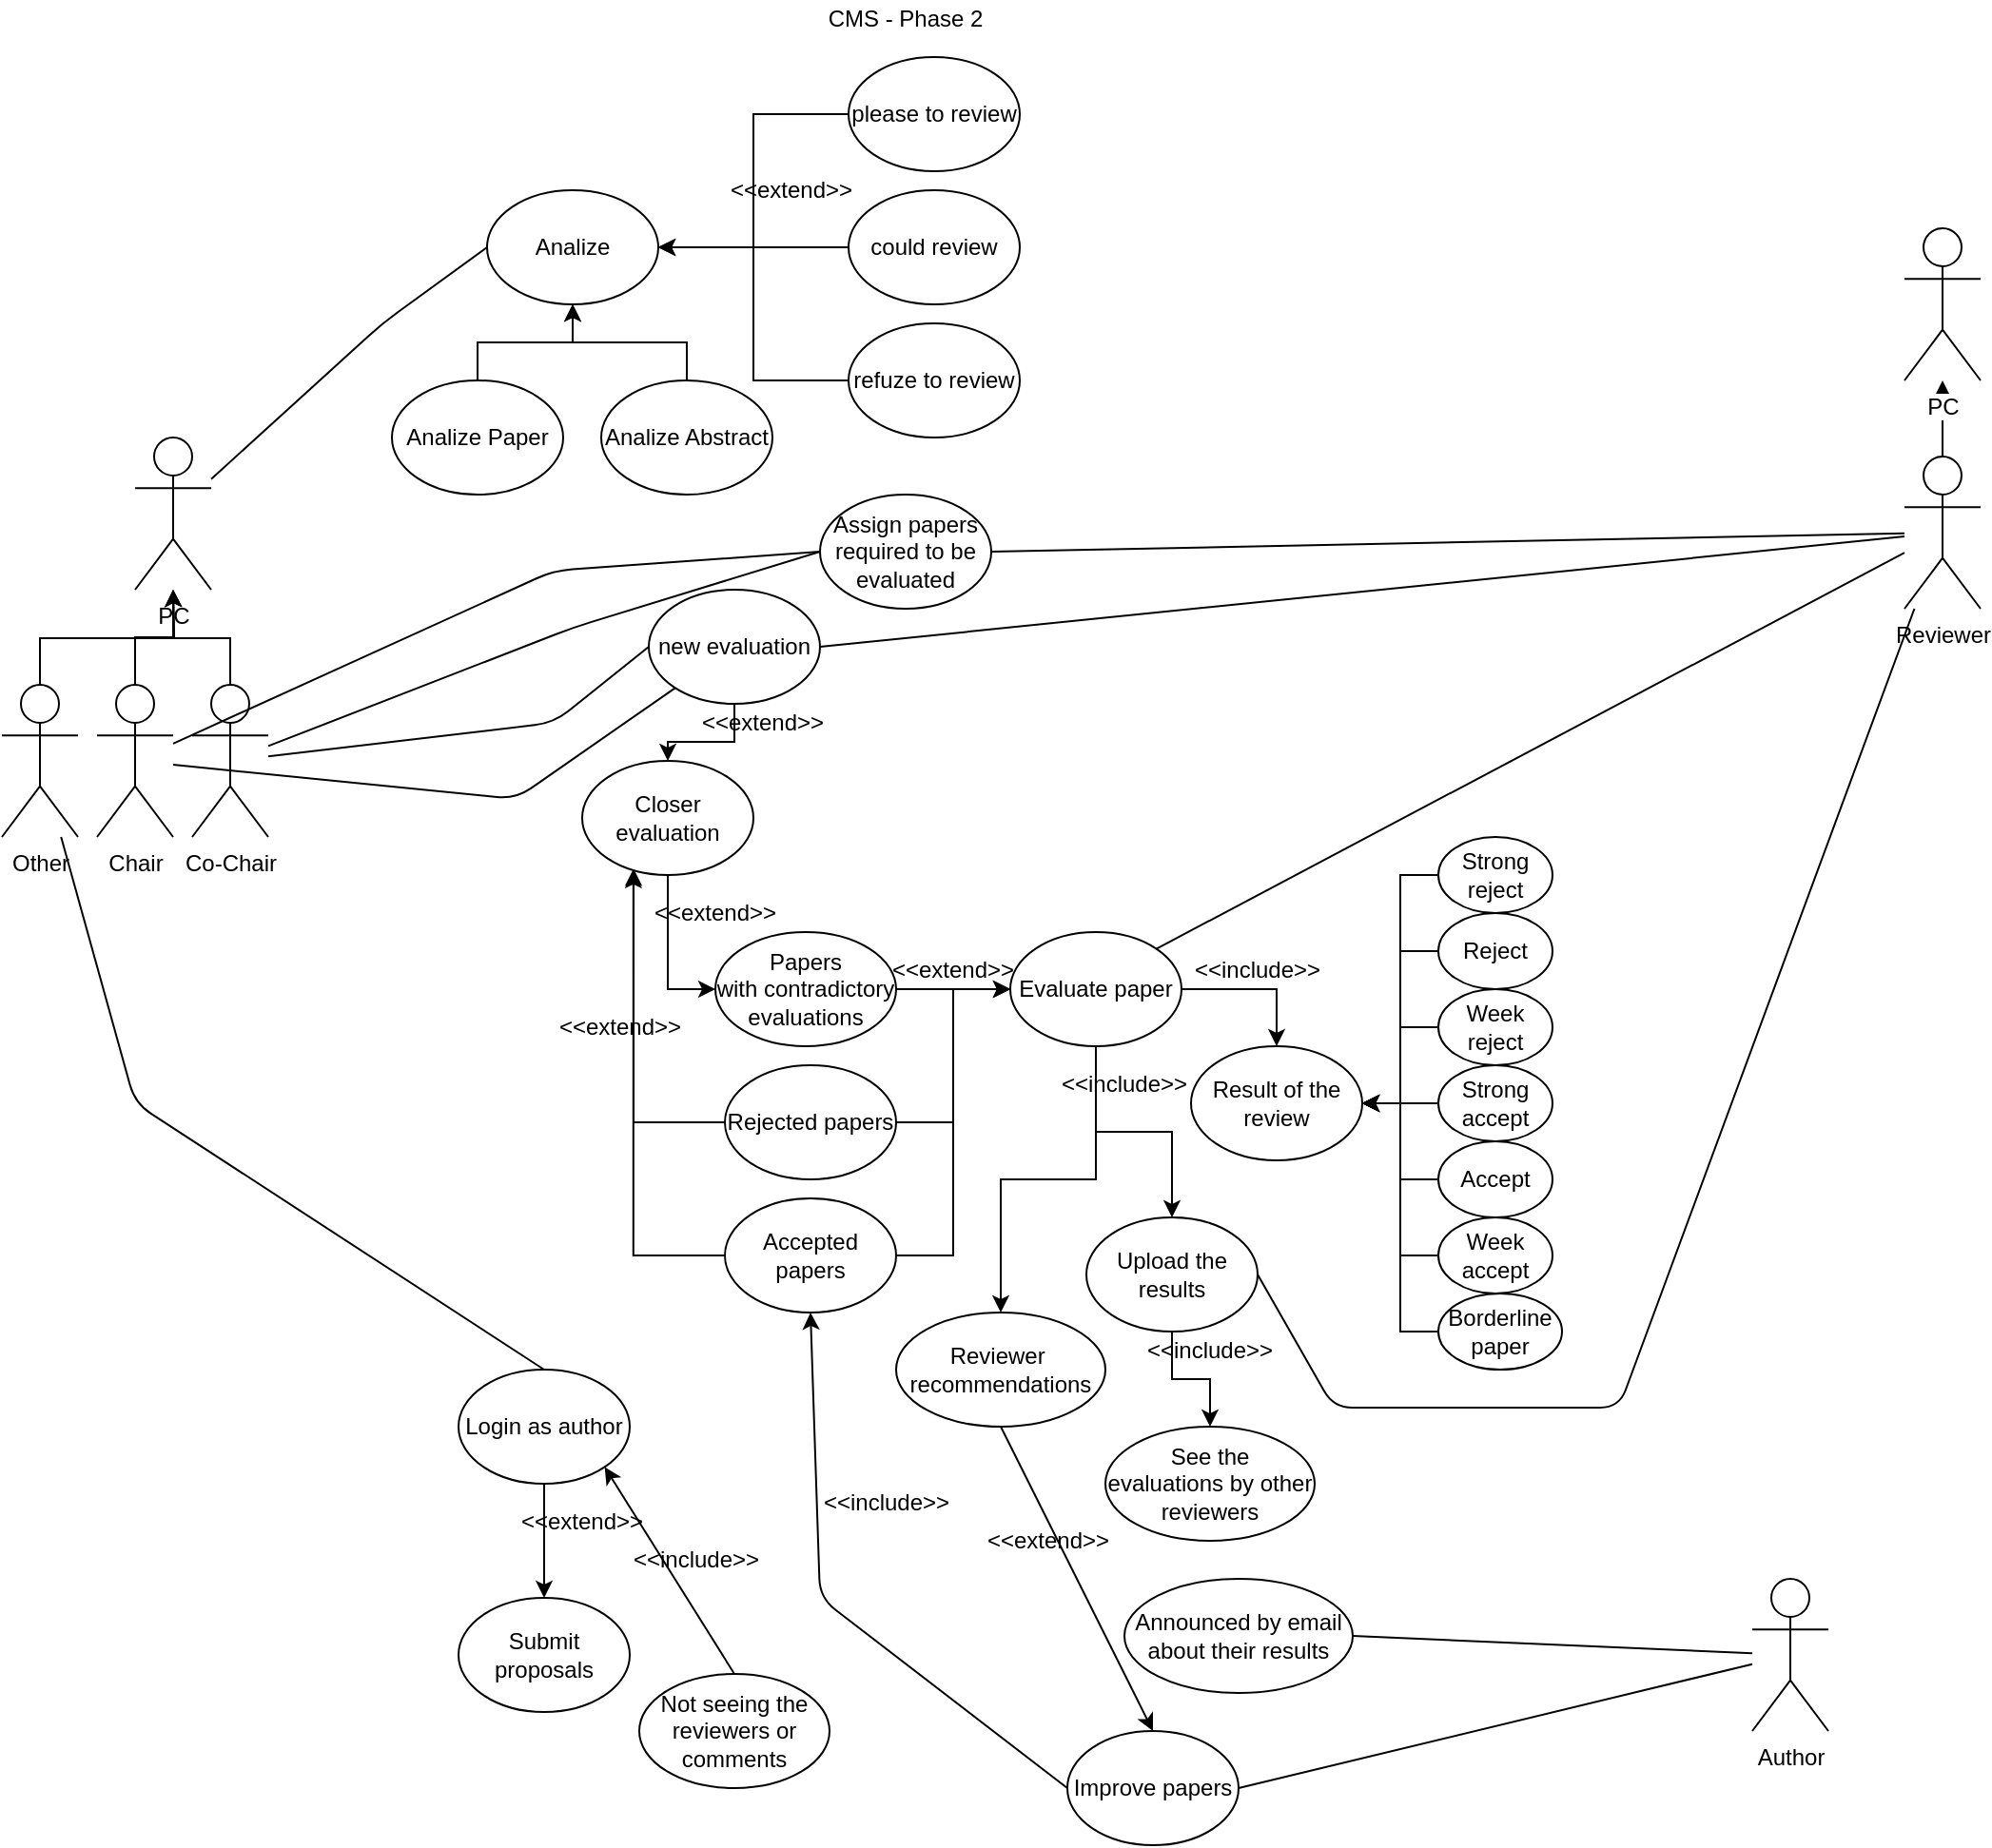 <mxfile version="12.8.8" type="device"><diagram id="Hoi7JizmZfgv8BB7HJSq" name="Page-1"><mxGraphModel dx="3406" dy="1136" grid="1" gridSize="10" guides="1" tooltips="1" connect="1" arrows="1" fold="1" page="1" pageScale="1" pageWidth="850" pageHeight="1100" math="0" shadow="0"><root><mxCell id="0"/><mxCell id="1" parent="0"/><mxCell id="xljGlpFx93qqYMtUzsSL-6" value="PC" style="shape=umlActor;verticalLabelPosition=bottom;labelBackgroundColor=#ffffff;verticalAlign=top;html=1;outlineConnect=0;" vertex="1" parent="1"><mxGeometry y="270" width="40" height="80" as="geometry"/></mxCell><mxCell id="xljGlpFx93qqYMtUzsSL-8" value="CMS - Phase 2" style="text;html=1;strokeColor=none;fillColor=none;align=center;verticalAlign=middle;whiteSpace=wrap;rounded=0;" vertex="1" parent="1"><mxGeometry x="350" y="40" width="110" height="20" as="geometry"/></mxCell><mxCell id="xljGlpFx93qqYMtUzsSL-9" value="Analize" style="ellipse;whiteSpace=wrap;html=1;" vertex="1" parent="1"><mxGeometry x="185" y="140" width="90" height="60" as="geometry"/></mxCell><mxCell id="xljGlpFx93qqYMtUzsSL-13" style="edgeStyle=orthogonalEdgeStyle;rounded=0;orthogonalLoop=1;jettySize=auto;html=1;exitX=0.5;exitY=0;exitDx=0;exitDy=0;entryX=0.5;entryY=1;entryDx=0;entryDy=0;" edge="1" parent="1" source="xljGlpFx93qqYMtUzsSL-10" target="xljGlpFx93qqYMtUzsSL-9"><mxGeometry relative="1" as="geometry"><mxPoint x="235" y="210" as="targetPoint"/></mxGeometry></mxCell><mxCell id="xljGlpFx93qqYMtUzsSL-10" value="Analize Abstract" style="ellipse;whiteSpace=wrap;html=1;" vertex="1" parent="1"><mxGeometry x="245" y="240" width="90" height="60" as="geometry"/></mxCell><mxCell id="xljGlpFx93qqYMtUzsSL-12" style="edgeStyle=orthogonalEdgeStyle;rounded=0;orthogonalLoop=1;jettySize=auto;html=1;exitX=0.5;exitY=0;exitDx=0;exitDy=0;" edge="1" parent="1" source="xljGlpFx93qqYMtUzsSL-11" target="xljGlpFx93qqYMtUzsSL-9"><mxGeometry relative="1" as="geometry"/></mxCell><mxCell id="xljGlpFx93qqYMtUzsSL-11" value="Analize Paper" style="ellipse;whiteSpace=wrap;html=1;" vertex="1" parent="1"><mxGeometry x="135" y="240" width="90" height="60" as="geometry"/></mxCell><mxCell id="xljGlpFx93qqYMtUzsSL-17" value="" style="endArrow=none;html=1;entryX=0;entryY=0.5;entryDx=0;entryDy=0;" edge="1" parent="1" source="xljGlpFx93qqYMtUzsSL-6" target="xljGlpFx93qqYMtUzsSL-9"><mxGeometry width="50" height="50" relative="1" as="geometry"><mxPoint x="160" y="297" as="sourcePoint"/><mxPoint x="220" y="280" as="targetPoint"/><Array as="points"><mxPoint x="130" y="210"/></Array></mxGeometry></mxCell><mxCell id="xljGlpFx93qqYMtUzsSL-99" style="edgeStyle=orthogonalEdgeStyle;rounded=0;orthogonalLoop=1;jettySize=auto;html=1;exitX=0;exitY=0.5;exitDx=0;exitDy=0;entryX=1;entryY=0.5;entryDx=0;entryDy=0;" edge="1" parent="1" source="xljGlpFx93qqYMtUzsSL-19" target="xljGlpFx93qqYMtUzsSL-9"><mxGeometry relative="1" as="geometry"/></mxCell><mxCell id="xljGlpFx93qqYMtUzsSL-19" value="please to review" style="ellipse;whiteSpace=wrap;html=1;" vertex="1" parent="1"><mxGeometry x="375" y="70" width="90" height="60" as="geometry"/></mxCell><mxCell id="xljGlpFx93qqYMtUzsSL-100" style="edgeStyle=orthogonalEdgeStyle;rounded=0;orthogonalLoop=1;jettySize=auto;html=1;exitX=0;exitY=0.5;exitDx=0;exitDy=0;entryX=1;entryY=0.5;entryDx=0;entryDy=0;" edge="1" parent="1" source="xljGlpFx93qqYMtUzsSL-20" target="xljGlpFx93qqYMtUzsSL-9"><mxGeometry relative="1" as="geometry"/></mxCell><mxCell id="xljGlpFx93qqYMtUzsSL-20" value="could review" style="ellipse;whiteSpace=wrap;html=1;" vertex="1" parent="1"><mxGeometry x="375" y="140" width="90" height="60" as="geometry"/></mxCell><mxCell id="xljGlpFx93qqYMtUzsSL-101" style="edgeStyle=orthogonalEdgeStyle;rounded=0;orthogonalLoop=1;jettySize=auto;html=1;exitX=0;exitY=0.5;exitDx=0;exitDy=0;" edge="1" parent="1" source="xljGlpFx93qqYMtUzsSL-21"><mxGeometry relative="1" as="geometry"><mxPoint x="275" y="170" as="targetPoint"/><Array as="points"><mxPoint x="325" y="240"/><mxPoint x="325" y="170"/></Array></mxGeometry></mxCell><mxCell id="xljGlpFx93qqYMtUzsSL-21" value="refuze to review" style="ellipse;whiteSpace=wrap;html=1;" vertex="1" parent="1"><mxGeometry x="375" y="210" width="90" height="60" as="geometry"/></mxCell><mxCell id="xljGlpFx93qqYMtUzsSL-33" value="&amp;lt;&amp;lt;extend&amp;gt;&amp;gt;" style="text;html=1;strokeColor=none;fillColor=none;align=center;verticalAlign=middle;whiteSpace=wrap;rounded=0;" vertex="1" parent="1"><mxGeometry x="325" y="130" width="40" height="20" as="geometry"/></mxCell><mxCell id="xljGlpFx93qqYMtUzsSL-39" style="edgeStyle=orthogonalEdgeStyle;rounded=0;orthogonalLoop=1;jettySize=auto;html=1;exitX=0.5;exitY=0;exitDx=0;exitDy=0;exitPerimeter=0;" edge="1" parent="1" source="xljGlpFx93qqYMtUzsSL-35"><mxGeometry relative="1" as="geometry"><mxPoint x="20" y="350" as="targetPoint"/></mxGeometry></mxCell><mxCell id="xljGlpFx93qqYMtUzsSL-35" value="Co-Chair" style="shape=umlActor;verticalLabelPosition=bottom;labelBackgroundColor=#ffffff;verticalAlign=top;html=1;outlineConnect=0;" vertex="1" parent="1"><mxGeometry x="30" y="400" width="40" height="80" as="geometry"/></mxCell><mxCell id="xljGlpFx93qqYMtUzsSL-38" style="edgeStyle=orthogonalEdgeStyle;rounded=0;orthogonalLoop=1;jettySize=auto;html=1;exitX=0.5;exitY=0;exitDx=0;exitDy=0;exitPerimeter=0;" edge="1" parent="1" source="xljGlpFx93qqYMtUzsSL-36" target="xljGlpFx93qqYMtUzsSL-6"><mxGeometry relative="1" as="geometry"/></mxCell><mxCell id="xljGlpFx93qqYMtUzsSL-36" value="Chair" style="shape=umlActor;verticalLabelPosition=bottom;labelBackgroundColor=#ffffff;verticalAlign=top;html=1;outlineConnect=0;" vertex="1" parent="1"><mxGeometry x="-20" y="400" width="40" height="80" as="geometry"/></mxCell><mxCell id="xljGlpFx93qqYMtUzsSL-41" value="Assign papers required to be evaluated" style="ellipse;whiteSpace=wrap;html=1;" vertex="1" parent="1"><mxGeometry x="360" y="300" width="90" height="60" as="geometry"/></mxCell><mxCell id="xljGlpFx93qqYMtUzsSL-45" value="" style="endArrow=none;html=1;exitX=0;exitY=0.5;exitDx=0;exitDy=0;" edge="1" parent="1" source="xljGlpFx93qqYMtUzsSL-41" target="xljGlpFx93qqYMtUzsSL-35"><mxGeometry width="50" height="50" relative="1" as="geometry"><mxPoint x="310" y="460" as="sourcePoint"/><mxPoint x="180" y="350" as="targetPoint"/><Array as="points"><mxPoint x="230" y="370"/></Array></mxGeometry></mxCell><mxCell id="xljGlpFx93qqYMtUzsSL-213" style="edgeStyle=orthogonalEdgeStyle;rounded=0;orthogonalLoop=1;jettySize=auto;html=1;exitX=0.5;exitY=0;exitDx=0;exitDy=0;exitPerimeter=0;" edge="1" parent="1" source="xljGlpFx93qqYMtUzsSL-46" target="xljGlpFx93qqYMtUzsSL-212"><mxGeometry relative="1" as="geometry"/></mxCell><mxCell id="xljGlpFx93qqYMtUzsSL-46" value="Reviewer" style="shape=umlActor;verticalLabelPosition=bottom;labelBackgroundColor=#ffffff;verticalAlign=top;html=1;outlineConnect=0;" vertex="1" parent="1"><mxGeometry x="930" y="280" width="40" height="80" as="geometry"/></mxCell><mxCell id="xljGlpFx93qqYMtUzsSL-50" value="" style="endArrow=none;html=1;exitX=1;exitY=0.5;exitDx=0;exitDy=0;" edge="1" parent="1" source="xljGlpFx93qqYMtUzsSL-41" target="xljGlpFx93qqYMtUzsSL-46"><mxGeometry width="50" height="50" relative="1" as="geometry"><mxPoint x="400" y="420" as="sourcePoint"/><mxPoint x="710" y="330" as="targetPoint"/></mxGeometry></mxCell><mxCell id="xljGlpFx93qqYMtUzsSL-55" style="edgeStyle=orthogonalEdgeStyle;rounded=0;orthogonalLoop=1;jettySize=auto;html=1;entryX=0.5;entryY=0;entryDx=0;entryDy=0;exitX=1;exitY=0.5;exitDx=0;exitDy=0;" edge="1" parent="1" source="xljGlpFx93qqYMtUzsSL-51" target="xljGlpFx93qqYMtUzsSL-64"><mxGeometry relative="1" as="geometry"><mxPoint x="560" y="550" as="sourcePoint"/><mxPoint x="420" y="690" as="targetPoint"/></mxGeometry></mxCell><mxCell id="xljGlpFx93qqYMtUzsSL-170" style="edgeStyle=orthogonalEdgeStyle;rounded=0;orthogonalLoop=1;jettySize=auto;html=1;exitX=0.5;exitY=1;exitDx=0;exitDy=0;entryX=0.5;entryY=0;entryDx=0;entryDy=0;" edge="1" parent="1" source="xljGlpFx93qqYMtUzsSL-51" target="xljGlpFx93qqYMtUzsSL-165"><mxGeometry relative="1" as="geometry"/></mxCell><mxCell id="xljGlpFx93qqYMtUzsSL-173" style="edgeStyle=orthogonalEdgeStyle;rounded=0;orthogonalLoop=1;jettySize=auto;html=1;exitX=0.5;exitY=1;exitDx=0;exitDy=0;entryX=0.5;entryY=0;entryDx=0;entryDy=0;" edge="1" parent="1" source="xljGlpFx93qqYMtUzsSL-51" target="xljGlpFx93qqYMtUzsSL-171"><mxGeometry relative="1" as="geometry"/></mxCell><mxCell id="xljGlpFx93qqYMtUzsSL-51" value="Evaluate paper" style="ellipse;whiteSpace=wrap;html=1;" vertex="1" parent="1"><mxGeometry x="460" y="530" width="90" height="60" as="geometry"/></mxCell><mxCell id="xljGlpFx93qqYMtUzsSL-52" value="" style="endArrow=none;html=1;exitX=1;exitY=0;exitDx=0;exitDy=0;" edge="1" parent="1" source="xljGlpFx93qqYMtUzsSL-51" target="xljGlpFx93qqYMtUzsSL-46"><mxGeometry width="50" height="50" relative="1" as="geometry"><mxPoint x="548" y="490" as="sourcePoint"/><mxPoint x="710" y="330" as="targetPoint"/></mxGeometry></mxCell><mxCell id="xljGlpFx93qqYMtUzsSL-129" style="edgeStyle=orthogonalEdgeStyle;rounded=0;orthogonalLoop=1;jettySize=auto;html=1;exitX=0;exitY=0.5;exitDx=0;exitDy=0;" edge="1" parent="1" source="xljGlpFx93qqYMtUzsSL-56" target="xljGlpFx93qqYMtUzsSL-64"><mxGeometry relative="1" as="geometry"/></mxCell><mxCell id="xljGlpFx93qqYMtUzsSL-56" value="Accept" style="ellipse;whiteSpace=wrap;html=1;" vertex="1" parent="1"><mxGeometry x="685" y="640" width="60" height="40" as="geometry"/></mxCell><mxCell id="xljGlpFx93qqYMtUzsSL-128" style="edgeStyle=orthogonalEdgeStyle;rounded=0;orthogonalLoop=1;jettySize=auto;html=1;exitX=0;exitY=0.5;exitDx=0;exitDy=0;entryX=1;entryY=0.5;entryDx=0;entryDy=0;" edge="1" parent="1" source="xljGlpFx93qqYMtUzsSL-57" target="xljGlpFx93qqYMtUzsSL-64"><mxGeometry relative="1" as="geometry"/></mxCell><mxCell id="xljGlpFx93qqYMtUzsSL-57" value="Strong accept" style="ellipse;whiteSpace=wrap;html=1;" vertex="1" parent="1"><mxGeometry x="685" y="600" width="60" height="40" as="geometry"/></mxCell><mxCell id="xljGlpFx93qqYMtUzsSL-126" style="edgeStyle=orthogonalEdgeStyle;rounded=0;orthogonalLoop=1;jettySize=auto;html=1;exitX=0;exitY=0.5;exitDx=0;exitDy=0;entryX=1;entryY=0.5;entryDx=0;entryDy=0;" edge="1" parent="1" source="xljGlpFx93qqYMtUzsSL-58" target="xljGlpFx93qqYMtUzsSL-64"><mxGeometry relative="1" as="geometry"/></mxCell><mxCell id="xljGlpFx93qqYMtUzsSL-58" value="Week reject" style="ellipse;whiteSpace=wrap;html=1;" vertex="1" parent="1"><mxGeometry x="685" y="560" width="60" height="40" as="geometry"/></mxCell><mxCell id="xljGlpFx93qqYMtUzsSL-130" style="edgeStyle=orthogonalEdgeStyle;rounded=0;orthogonalLoop=1;jettySize=auto;html=1;exitX=0;exitY=0.5;exitDx=0;exitDy=0;entryX=1;entryY=0.5;entryDx=0;entryDy=0;" edge="1" parent="1" source="xljGlpFx93qqYMtUzsSL-59" target="xljGlpFx93qqYMtUzsSL-64"><mxGeometry relative="1" as="geometry"/></mxCell><mxCell id="xljGlpFx93qqYMtUzsSL-59" value="Week accept" style="ellipse;whiteSpace=wrap;html=1;" vertex="1" parent="1"><mxGeometry x="685" y="680" width="60" height="40" as="geometry"/></mxCell><mxCell id="xljGlpFx93qqYMtUzsSL-123" style="edgeStyle=orthogonalEdgeStyle;rounded=0;orthogonalLoop=1;jettySize=auto;html=1;exitX=0;exitY=0.5;exitDx=0;exitDy=0;entryX=1;entryY=0.5;entryDx=0;entryDy=0;" edge="1" parent="1" source="xljGlpFx93qqYMtUzsSL-60" target="xljGlpFx93qqYMtUzsSL-64"><mxGeometry relative="1" as="geometry"/></mxCell><mxCell id="xljGlpFx93qqYMtUzsSL-60" value="Reject" style="ellipse;whiteSpace=wrap;html=1;" vertex="1" parent="1"><mxGeometry x="685" y="520" width="60" height="40" as="geometry"/></mxCell><mxCell id="xljGlpFx93qqYMtUzsSL-122" style="edgeStyle=orthogonalEdgeStyle;rounded=0;orthogonalLoop=1;jettySize=auto;html=1;exitX=0;exitY=0.5;exitDx=0;exitDy=0;entryX=1;entryY=0.5;entryDx=0;entryDy=0;" edge="1" parent="1" source="xljGlpFx93qqYMtUzsSL-61" target="xljGlpFx93qqYMtUzsSL-64"><mxGeometry relative="1" as="geometry"/></mxCell><mxCell id="xljGlpFx93qqYMtUzsSL-61" value="Strong reject" style="ellipse;whiteSpace=wrap;html=1;" vertex="1" parent="1"><mxGeometry x="685" y="480" width="60" height="40" as="geometry"/></mxCell><mxCell id="xljGlpFx93qqYMtUzsSL-64" value="Result of the review" style="ellipse;whiteSpace=wrap;html=1;" vertex="1" parent="1"><mxGeometry x="555" y="590" width="90" height="60" as="geometry"/></mxCell><mxCell id="xljGlpFx93qqYMtUzsSL-132" style="edgeStyle=orthogonalEdgeStyle;rounded=0;orthogonalLoop=1;jettySize=auto;html=1;exitX=0;exitY=0.5;exitDx=0;exitDy=0;entryX=1;entryY=0.5;entryDx=0;entryDy=0;" edge="1" parent="1" source="xljGlpFx93qqYMtUzsSL-65" target="xljGlpFx93qqYMtUzsSL-64"><mxGeometry relative="1" as="geometry"/></mxCell><mxCell id="xljGlpFx93qqYMtUzsSL-65" value="Borderline paper" style="ellipse;whiteSpace=wrap;html=1;" vertex="1" parent="1"><mxGeometry x="685" y="720" width="65" height="40" as="geometry"/></mxCell><mxCell id="xljGlpFx93qqYMtUzsSL-73" value="&amp;lt;&amp;lt;include&amp;gt;&amp;gt;" style="text;html=1;strokeColor=none;fillColor=none;align=center;verticalAlign=middle;whiteSpace=wrap;rounded=0;" vertex="1" parent="1"><mxGeometry x="570" y="540" width="40" height="20" as="geometry"/></mxCell><mxCell id="xljGlpFx93qqYMtUzsSL-135" style="edgeStyle=orthogonalEdgeStyle;rounded=0;orthogonalLoop=1;jettySize=auto;html=1;exitX=1;exitY=0.5;exitDx=0;exitDy=0;entryX=0;entryY=0.5;entryDx=0;entryDy=0;" edge="1" parent="1" source="xljGlpFx93qqYMtUzsSL-86" target="xljGlpFx93qqYMtUzsSL-51"><mxGeometry relative="1" as="geometry"><mxPoint x="440" y="600" as="targetPoint"/><Array as="points"><mxPoint x="430" y="630"/><mxPoint x="430" y="560"/></Array></mxGeometry></mxCell><mxCell id="xljGlpFx93qqYMtUzsSL-154" style="edgeStyle=orthogonalEdgeStyle;rounded=0;orthogonalLoop=1;jettySize=auto;html=1;exitX=0;exitY=0.5;exitDx=0;exitDy=0;entryX=0.3;entryY=0.943;entryDx=0;entryDy=0;entryPerimeter=0;" edge="1" parent="1" source="xljGlpFx93qqYMtUzsSL-86" target="xljGlpFx93qqYMtUzsSL-102"><mxGeometry relative="1" as="geometry"/></mxCell><mxCell id="xljGlpFx93qqYMtUzsSL-86" value="Rejected papers" style="ellipse;whiteSpace=wrap;html=1;" vertex="1" parent="1"><mxGeometry x="310" y="600" width="90" height="60" as="geometry"/></mxCell><mxCell id="xljGlpFx93qqYMtUzsSL-136" style="edgeStyle=orthogonalEdgeStyle;rounded=0;orthogonalLoop=1;jettySize=auto;html=1;exitX=1;exitY=0.5;exitDx=0;exitDy=0;entryX=0;entryY=0.5;entryDx=0;entryDy=0;" edge="1" parent="1" source="xljGlpFx93qqYMtUzsSL-87" target="xljGlpFx93qqYMtUzsSL-51"><mxGeometry relative="1" as="geometry"/></mxCell><mxCell id="xljGlpFx93qqYMtUzsSL-155" style="edgeStyle=orthogonalEdgeStyle;rounded=0;orthogonalLoop=1;jettySize=auto;html=1;exitX=0;exitY=0.5;exitDx=0;exitDy=0;entryX=0.299;entryY=0.965;entryDx=0;entryDy=0;entryPerimeter=0;" edge="1" parent="1" source="xljGlpFx93qqYMtUzsSL-87" target="xljGlpFx93qqYMtUzsSL-102"><mxGeometry relative="1" as="geometry"/></mxCell><mxCell id="xljGlpFx93qqYMtUzsSL-87" value="Accepted papers" style="ellipse;whiteSpace=wrap;html=1;" vertex="1" parent="1"><mxGeometry x="310" y="670" width="90" height="60" as="geometry"/></mxCell><mxCell id="xljGlpFx93qqYMtUzsSL-134" style="edgeStyle=orthogonalEdgeStyle;rounded=0;orthogonalLoop=1;jettySize=auto;html=1;exitX=1;exitY=0.5;exitDx=0;exitDy=0;entryX=0;entryY=0.5;entryDx=0;entryDy=0;" edge="1" parent="1" source="xljGlpFx93qqYMtUzsSL-88" target="xljGlpFx93qqYMtUzsSL-51"><mxGeometry relative="1" as="geometry"/></mxCell><mxCell id="xljGlpFx93qqYMtUzsSL-88" value="Papers with&amp;nbsp;contradictory evaluations" style="ellipse;whiteSpace=wrap;html=1;" vertex="1" parent="1"><mxGeometry x="305" y="530" width="95" height="60" as="geometry"/></mxCell><mxCell id="xljGlpFx93qqYMtUzsSL-98" value="&amp;lt;&amp;lt;extend&amp;gt;&amp;gt;" style="text;html=1;strokeColor=none;fillColor=none;align=center;verticalAlign=middle;whiteSpace=wrap;rounded=0;" vertex="1" parent="1"><mxGeometry x="285" y="510" width="40" height="20" as="geometry"/></mxCell><mxCell id="xljGlpFx93qqYMtUzsSL-141" style="edgeStyle=orthogonalEdgeStyle;rounded=0;orthogonalLoop=1;jettySize=auto;html=1;exitX=0.5;exitY=1;exitDx=0;exitDy=0;entryX=0;entryY=0.5;entryDx=0;entryDy=0;" edge="1" parent="1" source="xljGlpFx93qqYMtUzsSL-102" target="xljGlpFx93qqYMtUzsSL-88"><mxGeometry relative="1" as="geometry"/></mxCell><mxCell id="xljGlpFx93qqYMtUzsSL-102" value="Closer evaluation" style="ellipse;whiteSpace=wrap;html=1;" vertex="1" parent="1"><mxGeometry x="235" y="440" width="90" height="60" as="geometry"/></mxCell><mxCell id="xljGlpFx93qqYMtUzsSL-112" value="&amp;lt;&amp;lt;extend&amp;gt;&amp;gt;" style="text;html=1;strokeColor=none;fillColor=none;align=center;verticalAlign=middle;whiteSpace=wrap;rounded=0;" vertex="1" parent="1"><mxGeometry x="410" y="540" width="40" height="20" as="geometry"/></mxCell><mxCell id="xljGlpFx93qqYMtUzsSL-140" value="" style="endArrow=none;html=1;exitX=0;exitY=0.5;exitDx=0;exitDy=0;" edge="1" parent="1" source="xljGlpFx93qqYMtUzsSL-145" target="xljGlpFx93qqYMtUzsSL-35"><mxGeometry width="50" height="50" relative="1" as="geometry"><mxPoint x="480" y="570" as="sourcePoint"/><mxPoint x="170" y="450" as="targetPoint"/><Array as="points"><mxPoint x="220" y="420"/></Array></mxGeometry></mxCell><mxCell id="xljGlpFx93qqYMtUzsSL-159" style="edgeStyle=orthogonalEdgeStyle;rounded=0;orthogonalLoop=1;jettySize=auto;html=1;exitX=0.5;exitY=1;exitDx=0;exitDy=0;entryX=0.5;entryY=0;entryDx=0;entryDy=0;" edge="1" parent="1" source="xljGlpFx93qqYMtUzsSL-145" target="xljGlpFx93qqYMtUzsSL-102"><mxGeometry relative="1" as="geometry"/></mxCell><mxCell id="xljGlpFx93qqYMtUzsSL-145" value="new evaluation" style="ellipse;whiteSpace=wrap;html=1;" vertex="1" parent="1"><mxGeometry x="270" y="350" width="90" height="60" as="geometry"/></mxCell><mxCell id="xljGlpFx93qqYMtUzsSL-147" value="&amp;lt;&amp;lt;extend&amp;gt;&amp;gt;" style="text;html=1;strokeColor=none;fillColor=none;align=center;verticalAlign=middle;whiteSpace=wrap;rounded=0;" vertex="1" parent="1"><mxGeometry x="310" y="410" width="40" height="20" as="geometry"/></mxCell><mxCell id="xljGlpFx93qqYMtUzsSL-156" value="&amp;lt;&amp;lt;extend&amp;gt;&amp;gt;" style="text;html=1;strokeColor=none;fillColor=none;align=center;verticalAlign=middle;whiteSpace=wrap;rounded=0;" vertex="1" parent="1"><mxGeometry x="235" y="570" width="40" height="20" as="geometry"/></mxCell><mxCell id="xljGlpFx93qqYMtUzsSL-162" value="" style="endArrow=none;html=1;exitX=1;exitY=0.5;exitDx=0;exitDy=0;" edge="1" parent="1" source="xljGlpFx93qqYMtUzsSL-145" target="xljGlpFx93qqYMtUzsSL-46"><mxGeometry width="50" height="50" relative="1" as="geometry"><mxPoint x="690" y="500" as="sourcePoint"/><mxPoint x="740" y="450" as="targetPoint"/></mxGeometry></mxCell><mxCell id="xljGlpFx93qqYMtUzsSL-165" value="Reviewer&amp;nbsp;&lt;br&gt;recommendations" style="ellipse;whiteSpace=wrap;html=1;" vertex="1" parent="1"><mxGeometry x="400" y="730" width="110" height="60" as="geometry"/></mxCell><mxCell id="xljGlpFx93qqYMtUzsSL-179" style="edgeStyle=orthogonalEdgeStyle;rounded=0;orthogonalLoop=1;jettySize=auto;html=1;exitX=0.5;exitY=1;exitDx=0;exitDy=0;entryX=0.5;entryY=0;entryDx=0;entryDy=0;" edge="1" parent="1" source="xljGlpFx93qqYMtUzsSL-171" target="xljGlpFx93qqYMtUzsSL-177"><mxGeometry relative="1" as="geometry"/></mxCell><mxCell id="xljGlpFx93qqYMtUzsSL-171" value="Upload the results" style="ellipse;whiteSpace=wrap;html=1;" vertex="1" parent="1"><mxGeometry x="500" y="680" width="90" height="60" as="geometry"/></mxCell><mxCell id="xljGlpFx93qqYMtUzsSL-172" value="" style="endArrow=none;html=1;exitX=1;exitY=0.5;exitDx=0;exitDy=0;" edge="1" parent="1" source="xljGlpFx93qqYMtUzsSL-171" target="xljGlpFx93qqYMtUzsSL-46"><mxGeometry width="50" height="50" relative="1" as="geometry"><mxPoint x="790" y="510" as="sourcePoint"/><mxPoint x="690" y="490" as="targetPoint"/><Array as="points"><mxPoint x="630" y="780"/><mxPoint x="780" y="780"/></Array></mxGeometry></mxCell><mxCell id="xljGlpFx93qqYMtUzsSL-176" value="&amp;lt;&amp;lt;include&amp;gt;&amp;gt;" style="text;html=1;strokeColor=none;fillColor=none;align=center;verticalAlign=middle;whiteSpace=wrap;rounded=0;" vertex="1" parent="1"><mxGeometry x="500" y="600" width="40" height="20" as="geometry"/></mxCell><mxCell id="xljGlpFx93qqYMtUzsSL-177" value="See the evaluations&amp;nbsp;by other reviewers" style="ellipse;whiteSpace=wrap;html=1;" vertex="1" parent="1"><mxGeometry x="510" y="790" width="110" height="60" as="geometry"/></mxCell><mxCell id="xljGlpFx93qqYMtUzsSL-180" value="&amp;lt;&amp;lt;include&amp;gt;&amp;gt;" style="text;html=1;strokeColor=none;fillColor=none;align=center;verticalAlign=middle;whiteSpace=wrap;rounded=0;" vertex="1" parent="1"><mxGeometry x="545" y="740" width="40" height="20" as="geometry"/></mxCell><mxCell id="xljGlpFx93qqYMtUzsSL-181" value="Author" style="shape=umlActor;verticalLabelPosition=bottom;labelBackgroundColor=#ffffff;verticalAlign=top;html=1;outlineConnect=0;" vertex="1" parent="1"><mxGeometry x="850" y="870" width="40" height="80" as="geometry"/></mxCell><mxCell id="xljGlpFx93qqYMtUzsSL-187" value="&lt;div&gt;Announced by email&lt;/div&gt;&lt;div&gt;about their results&lt;/div&gt;" style="ellipse;whiteSpace=wrap;html=1;" vertex="1" parent="1"><mxGeometry x="520" y="870" width="120" height="60" as="geometry"/></mxCell><mxCell id="xljGlpFx93qqYMtUzsSL-188" value="" style="endArrow=none;html=1;entryX=1;entryY=0.5;entryDx=0;entryDy=0;" edge="1" parent="1" source="xljGlpFx93qqYMtUzsSL-181" target="xljGlpFx93qqYMtUzsSL-187"><mxGeometry width="50" height="50" relative="1" as="geometry"><mxPoint x="530" y="970" as="sourcePoint"/><mxPoint x="580" y="920" as="targetPoint"/></mxGeometry></mxCell><mxCell id="xljGlpFx93qqYMtUzsSL-189" value="Improve papers" style="ellipse;whiteSpace=wrap;html=1;" vertex="1" parent="1"><mxGeometry x="490" y="950" width="90" height="60" as="geometry"/></mxCell><mxCell id="xljGlpFx93qqYMtUzsSL-190" value="" style="endArrow=none;html=1;exitX=1;exitY=0.5;exitDx=0;exitDy=0;" edge="1" parent="1" source="xljGlpFx93qqYMtUzsSL-189" target="xljGlpFx93qqYMtUzsSL-181"><mxGeometry width="50" height="50" relative="1" as="geometry"><mxPoint x="470" y="850" as="sourcePoint"/><mxPoint x="520" y="800" as="targetPoint"/></mxGeometry></mxCell><mxCell id="xljGlpFx93qqYMtUzsSL-191" value="" style="endArrow=classic;html=1;exitX=0;exitY=0.5;exitDx=0;exitDy=0;entryX=0.5;entryY=1;entryDx=0;entryDy=0;" edge="1" parent="1" source="xljGlpFx93qqYMtUzsSL-189" target="xljGlpFx93qqYMtUzsSL-87"><mxGeometry width="50" height="50" relative="1" as="geometry"><mxPoint x="470" y="850" as="sourcePoint"/><mxPoint x="520" y="800" as="targetPoint"/><Array as="points"><mxPoint x="360" y="880"/></Array></mxGeometry></mxCell><mxCell id="xljGlpFx93qqYMtUzsSL-192" value="&amp;lt;&amp;lt;include&amp;gt;&amp;gt;" style="text;html=1;strokeColor=none;fillColor=none;align=center;verticalAlign=middle;whiteSpace=wrap;rounded=0;" vertex="1" parent="1"><mxGeometry x="375" y="820" width="40" height="20" as="geometry"/></mxCell><mxCell id="xljGlpFx93qqYMtUzsSL-198" value="" style="endArrow=classic;html=1;entryX=0.5;entryY=0;entryDx=0;entryDy=0;exitX=0.5;exitY=1;exitDx=0;exitDy=0;" edge="1" parent="1" source="xljGlpFx93qqYMtUzsSL-165" target="xljGlpFx93qqYMtUzsSL-189"><mxGeometry width="50" height="50" relative="1" as="geometry"><mxPoint x="490" y="830" as="sourcePoint"/><mxPoint x="540" y="780" as="targetPoint"/></mxGeometry></mxCell><mxCell id="xljGlpFx93qqYMtUzsSL-199" value="&amp;lt;&amp;lt;extend&amp;gt;&amp;gt;" style="text;html=1;strokeColor=none;fillColor=none;align=center;verticalAlign=middle;whiteSpace=wrap;rounded=0;" vertex="1" parent="1"><mxGeometry x="460" y="840" width="40" height="20" as="geometry"/></mxCell><mxCell id="xljGlpFx93qqYMtUzsSL-203" style="edgeStyle=orthogonalEdgeStyle;rounded=0;orthogonalLoop=1;jettySize=auto;html=1;exitX=0.5;exitY=0;exitDx=0;exitDy=0;exitPerimeter=0;" edge="1" parent="1" source="xljGlpFx93qqYMtUzsSL-201"><mxGeometry relative="1" as="geometry"><mxPoint x="20.0" y="350.0" as="targetPoint"/></mxGeometry></mxCell><mxCell id="xljGlpFx93qqYMtUzsSL-201" value="Other" style="shape=umlActor;verticalLabelPosition=bottom;labelBackgroundColor=#ffffff;verticalAlign=top;html=1;outlineConnect=0;" vertex="1" parent="1"><mxGeometry x="-70" y="400" width="40" height="80" as="geometry"/></mxCell><mxCell id="xljGlpFx93qqYMtUzsSL-210" value="" style="endArrow=none;html=1;entryX=0;entryY=0.5;entryDx=0;entryDy=0;" edge="1" parent="1" source="xljGlpFx93qqYMtUzsSL-36" target="xljGlpFx93qqYMtUzsSL-41"><mxGeometry width="50" height="50" relative="1" as="geometry"><mxPoint x="370" y="520" as="sourcePoint"/><mxPoint x="420" y="470" as="targetPoint"/><Array as="points"><mxPoint x="220" y="340"/></Array></mxGeometry></mxCell><mxCell id="xljGlpFx93qqYMtUzsSL-211" value="" style="endArrow=none;html=1;" edge="1" parent="1" source="xljGlpFx93qqYMtUzsSL-36" target="xljGlpFx93qqYMtUzsSL-145"><mxGeometry width="50" height="50" relative="1" as="geometry"><mxPoint x="370" y="520" as="sourcePoint"/><mxPoint x="420" y="470" as="targetPoint"/><Array as="points"><mxPoint x="200" y="460"/></Array></mxGeometry></mxCell><mxCell id="xljGlpFx93qqYMtUzsSL-212" value="PC" style="shape=umlActor;verticalLabelPosition=bottom;labelBackgroundColor=#ffffff;verticalAlign=top;html=1;outlineConnect=0;" vertex="1" parent="1"><mxGeometry x="930" y="160" width="40" height="80" as="geometry"/></mxCell><mxCell id="xljGlpFx93qqYMtUzsSL-214" value="Submit proposals" style="ellipse;whiteSpace=wrap;html=1;" vertex="1" parent="1"><mxGeometry x="170" y="880" width="90" height="60" as="geometry"/></mxCell><mxCell id="xljGlpFx93qqYMtUzsSL-215" value="Login as author" style="ellipse;whiteSpace=wrap;html=1;" vertex="1" parent="1"><mxGeometry x="170" y="760" width="90" height="60" as="geometry"/></mxCell><mxCell id="xljGlpFx93qqYMtUzsSL-217" value="&amp;lt;&amp;lt;extend&amp;gt;&amp;gt;" style="text;html=1;strokeColor=none;fillColor=none;align=center;verticalAlign=middle;whiteSpace=wrap;rounded=0;" vertex="1" parent="1"><mxGeometry x="215" y="830" width="40" height="20" as="geometry"/></mxCell><mxCell id="xljGlpFx93qqYMtUzsSL-219" value="Not seeing the reviewers or comments" style="ellipse;whiteSpace=wrap;html=1;" vertex="1" parent="1"><mxGeometry x="265" y="920" width="100" height="60" as="geometry"/></mxCell><mxCell id="xljGlpFx93qqYMtUzsSL-222" value="" style="endArrow=classic;html=1;entryX=0.5;entryY=0;entryDx=0;entryDy=0;exitX=0.5;exitY=1;exitDx=0;exitDy=0;" edge="1" parent="1" source="xljGlpFx93qqYMtUzsSL-215" target="xljGlpFx93qqYMtUzsSL-214"><mxGeometry width="50" height="50" relative="1" as="geometry"><mxPoint x="185" y="840" as="sourcePoint"/><mxPoint x="205" y="780" as="targetPoint"/></mxGeometry></mxCell><mxCell id="xljGlpFx93qqYMtUzsSL-223" value="" style="endArrow=classic;html=1;exitX=0.5;exitY=0;exitDx=0;exitDy=0;entryX=1;entryY=1;entryDx=0;entryDy=0;" edge="1" parent="1" source="xljGlpFx93qqYMtUzsSL-219" target="xljGlpFx93qqYMtUzsSL-215"><mxGeometry width="50" height="50" relative="1" as="geometry"><mxPoint x="330" y="880.0" as="sourcePoint"/><mxPoint x="205" y="780" as="targetPoint"/></mxGeometry></mxCell><mxCell id="xljGlpFx93qqYMtUzsSL-224" value="&amp;lt;&amp;lt;include&amp;gt;&amp;gt;" style="text;html=1;strokeColor=none;fillColor=none;align=center;verticalAlign=middle;whiteSpace=wrap;rounded=0;" vertex="1" parent="1"><mxGeometry x="275" y="850" width="40" height="20" as="geometry"/></mxCell><mxCell id="xljGlpFx93qqYMtUzsSL-226" value="" style="endArrow=none;html=1;exitX=0.5;exitY=0;exitDx=0;exitDy=0;" edge="1" parent="1" source="xljGlpFx93qqYMtUzsSL-215" target="xljGlpFx93qqYMtUzsSL-201"><mxGeometry width="50" height="50" relative="1" as="geometry"><mxPoint x="-90" y="750" as="sourcePoint"/><mxPoint x="-40" y="700" as="targetPoint"/><Array as="points"><mxPoint y="620"/></Array></mxGeometry></mxCell></root></mxGraphModel></diagram></mxfile>